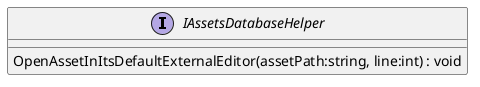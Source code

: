 @startuml
interface IAssetsDatabaseHelper {
    OpenAssetInItsDefaultExternalEditor(assetPath:string, line:int) : void
}
@enduml
